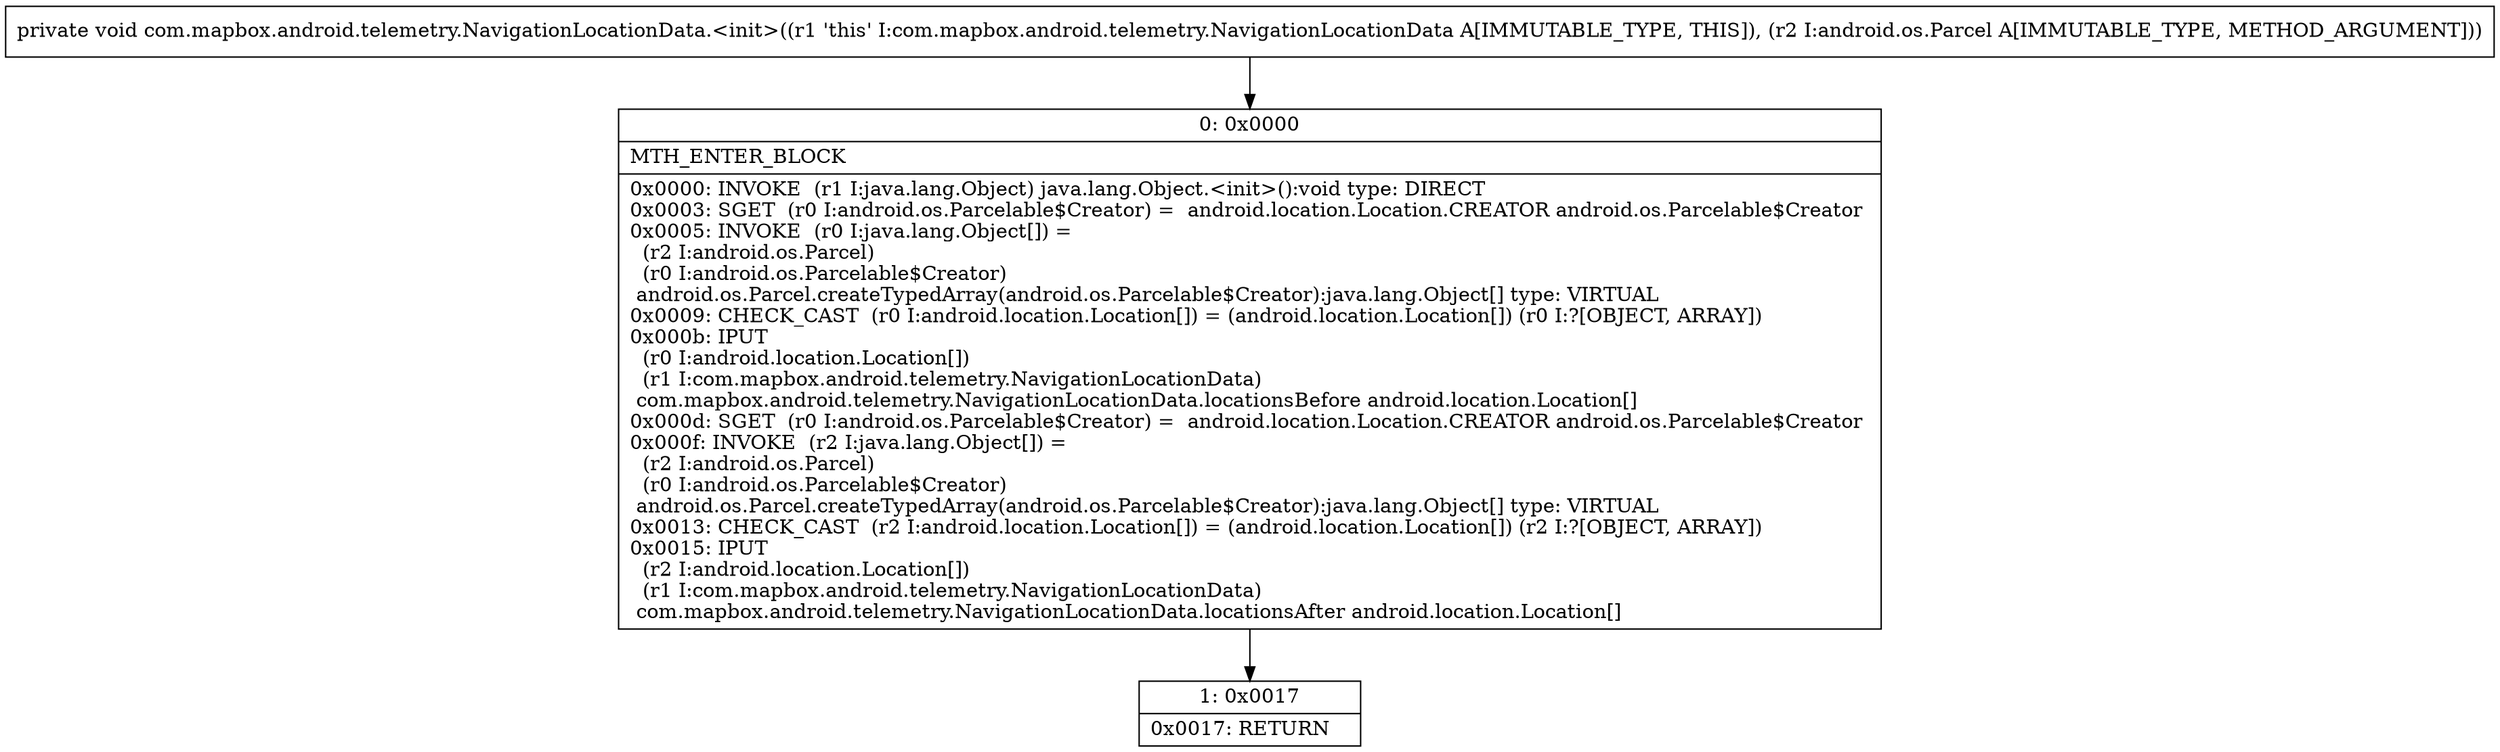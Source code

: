 digraph "CFG forcom.mapbox.android.telemetry.NavigationLocationData.\<init\>(Landroid\/os\/Parcel;)V" {
Node_0 [shape=record,label="{0\:\ 0x0000|MTH_ENTER_BLOCK\l|0x0000: INVOKE  (r1 I:java.lang.Object) java.lang.Object.\<init\>():void type: DIRECT \l0x0003: SGET  (r0 I:android.os.Parcelable$Creator) =  android.location.Location.CREATOR android.os.Parcelable$Creator \l0x0005: INVOKE  (r0 I:java.lang.Object[]) = \l  (r2 I:android.os.Parcel)\l  (r0 I:android.os.Parcelable$Creator)\l android.os.Parcel.createTypedArray(android.os.Parcelable$Creator):java.lang.Object[] type: VIRTUAL \l0x0009: CHECK_CAST  (r0 I:android.location.Location[]) = (android.location.Location[]) (r0 I:?[OBJECT, ARRAY]) \l0x000b: IPUT  \l  (r0 I:android.location.Location[])\l  (r1 I:com.mapbox.android.telemetry.NavigationLocationData)\l com.mapbox.android.telemetry.NavigationLocationData.locationsBefore android.location.Location[] \l0x000d: SGET  (r0 I:android.os.Parcelable$Creator) =  android.location.Location.CREATOR android.os.Parcelable$Creator \l0x000f: INVOKE  (r2 I:java.lang.Object[]) = \l  (r2 I:android.os.Parcel)\l  (r0 I:android.os.Parcelable$Creator)\l android.os.Parcel.createTypedArray(android.os.Parcelable$Creator):java.lang.Object[] type: VIRTUAL \l0x0013: CHECK_CAST  (r2 I:android.location.Location[]) = (android.location.Location[]) (r2 I:?[OBJECT, ARRAY]) \l0x0015: IPUT  \l  (r2 I:android.location.Location[])\l  (r1 I:com.mapbox.android.telemetry.NavigationLocationData)\l com.mapbox.android.telemetry.NavigationLocationData.locationsAfter android.location.Location[] \l}"];
Node_1 [shape=record,label="{1\:\ 0x0017|0x0017: RETURN   \l}"];
MethodNode[shape=record,label="{private void com.mapbox.android.telemetry.NavigationLocationData.\<init\>((r1 'this' I:com.mapbox.android.telemetry.NavigationLocationData A[IMMUTABLE_TYPE, THIS]), (r2 I:android.os.Parcel A[IMMUTABLE_TYPE, METHOD_ARGUMENT])) }"];
MethodNode -> Node_0;
Node_0 -> Node_1;
}

